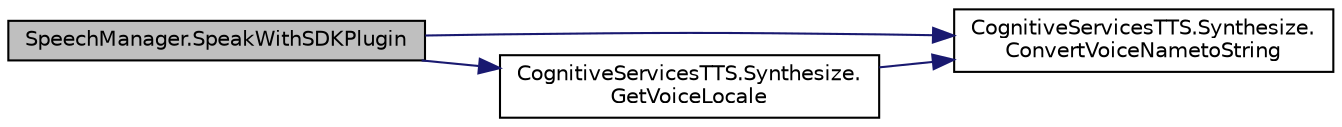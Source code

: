 digraph "SpeechManager.SpeakWithSDKPlugin"
{
 // LATEX_PDF_SIZE
  edge [fontname="Helvetica",fontsize="10",labelfontname="Helvetica",labelfontsize="10"];
  node [fontname="Helvetica",fontsize="10",shape=record];
  rankdir="LR";
  Node1 [label="SpeechManager.SpeakWithSDKPlugin",height=0.2,width=0.4,color="black", fillcolor="grey75", style="filled", fontcolor="black",tooltip=" "];
  Node1 -> Node2 [color="midnightblue",fontsize="10",style="solid",fontname="Helvetica"];
  Node2 [label="CognitiveServicesTTS.Synthesize.\lConvertVoiceNametoString",height=0.2,width=0.4,color="black", fillcolor="white", style="filled",URL="$class_cognitive_services_t_t_s_1_1_synthesize.html#a7ec1043791dbad9deb7c2b3d7f427a8c",tooltip="Converts a specific VoioceName enum option into its string counterpart as expected by the API when bu..."];
  Node1 -> Node3 [color="midnightblue",fontsize="10",style="solid",fontname="Helvetica"];
  Node3 [label="CognitiveServicesTTS.Synthesize.\lGetVoiceLocale",height=0.2,width=0.4,color="black", fillcolor="white", style="filled",URL="$class_cognitive_services_t_t_s_1_1_synthesize.html#a0c9e0199cc9a2f818a75e2d380b3dc8d",tooltip=" "];
  Node3 -> Node2 [color="midnightblue",fontsize="10",style="solid",fontname="Helvetica"];
}
